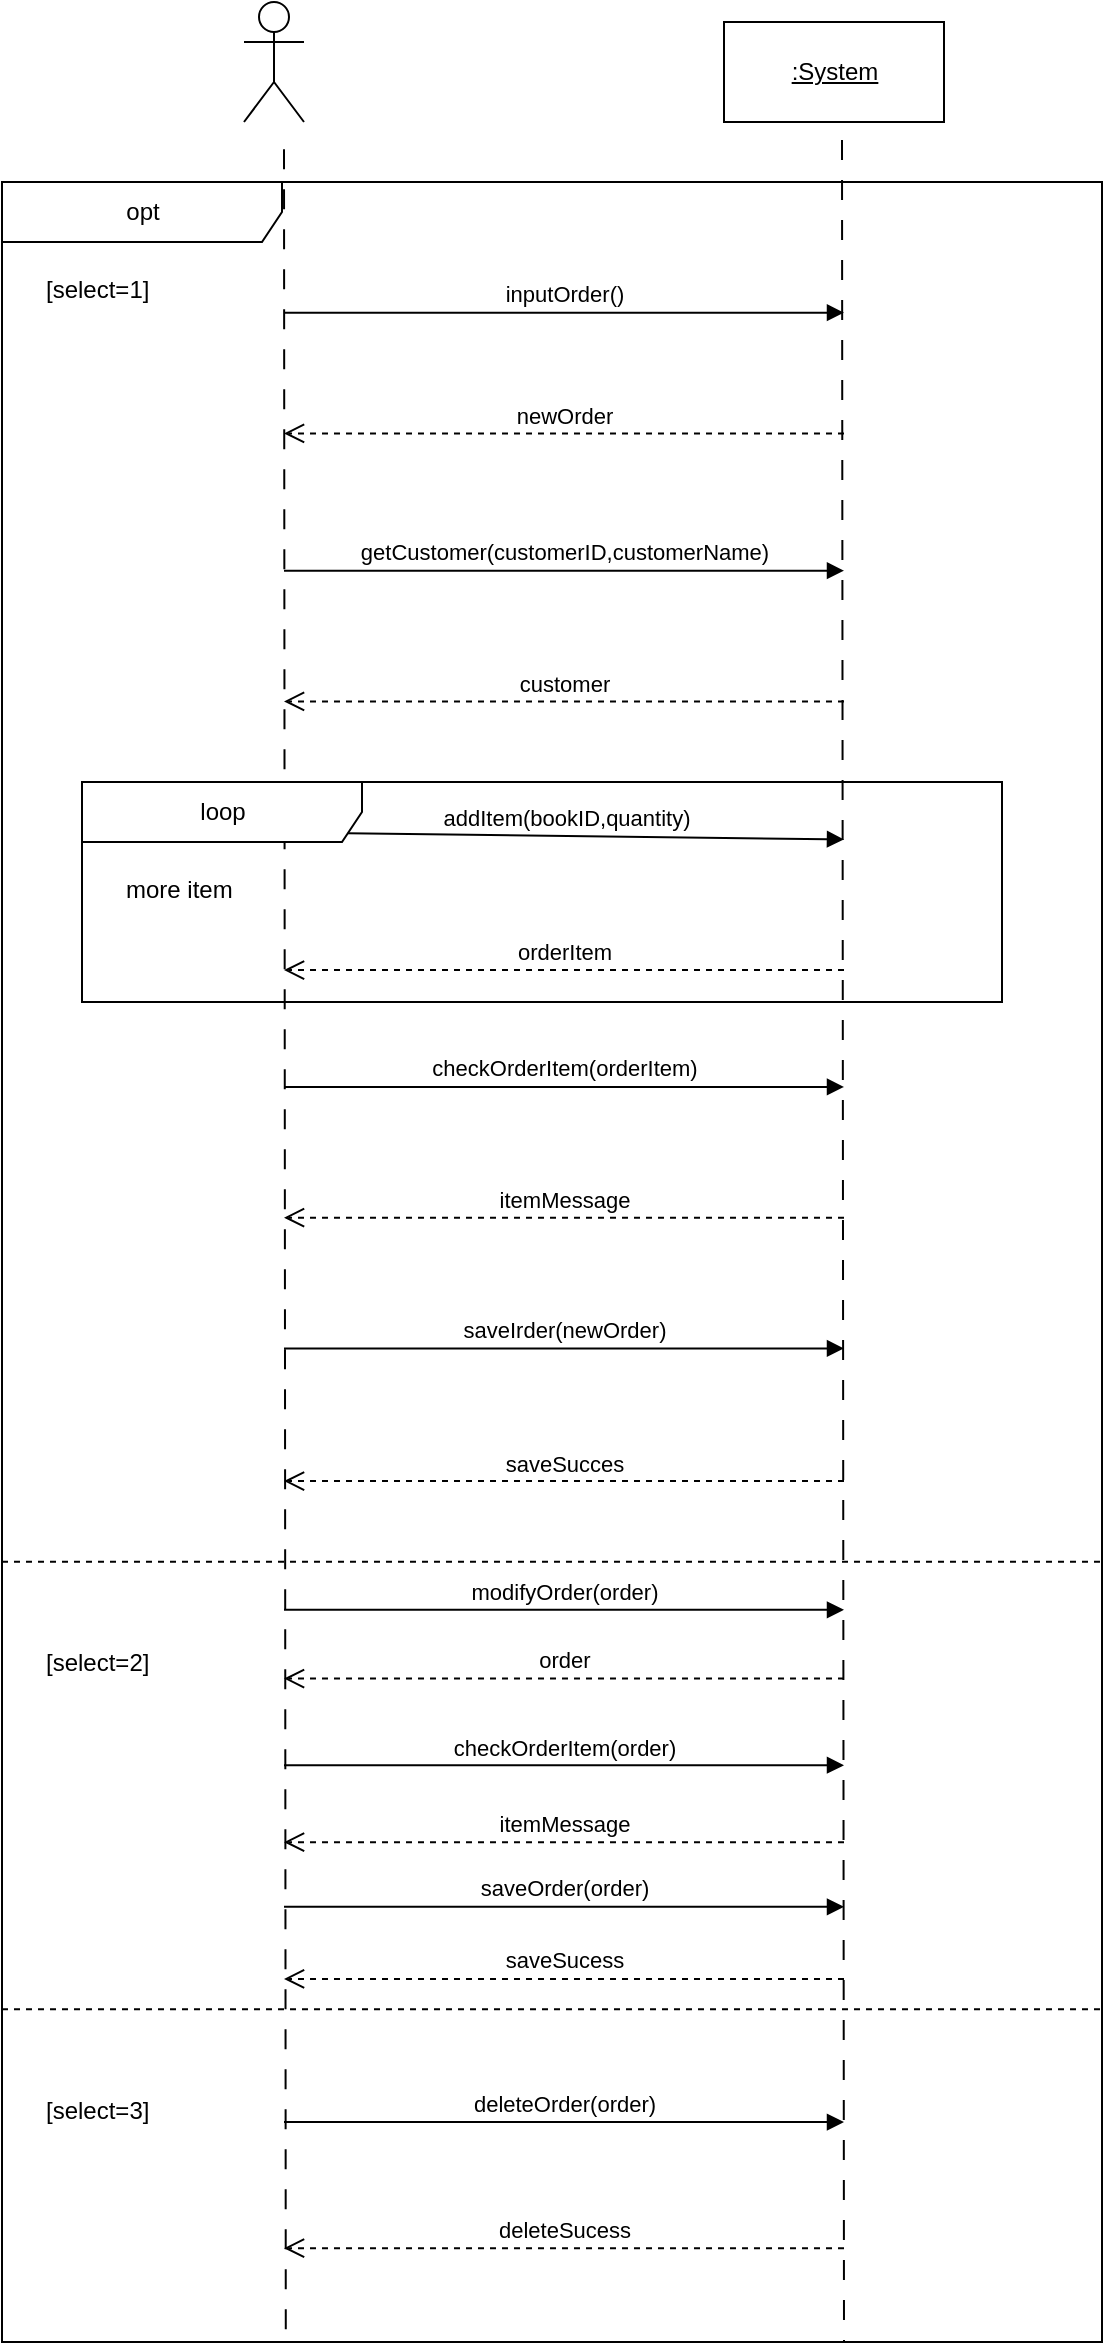 <mxfile version="18.0.6" type="device"><diagram id="DWQPSogugxH5tQCF4_ep" name="第1頁"><mxGraphModel dx="1422" dy="706" grid="1" gridSize="10" guides="1" tooltips="1" connect="1" arrows="1" fold="1" page="1" pageScale="1" pageWidth="827" pageHeight="1169" math="0" shadow="0"><root><mxCell id="0"/><mxCell id="1" parent="0"/><mxCell id="12" value="opt" style="shape=umlFrame;tabWidth=110;tabHeight=30;tabPosition=left;html=1;boundedLbl=1;labelInHeader=1;width=140;height=30;" parent="1" vertex="1"><mxGeometry x="139" y="180" width="550" height="1080" as="geometry"/></mxCell><mxCell id="13" value="[select=1]" style="text" parent="12" vertex="1"><mxGeometry width="100" height="20" relative="1" as="geometry"><mxPoint x="20" y="40" as="offset"/></mxGeometry></mxCell><mxCell id="14" value="[select=2]" style="line;strokeWidth=1;dashed=1;labelPosition=center;verticalLabelPosition=bottom;align=left;verticalAlign=top;spacingLeft=20;spacingTop=15;" parent="12" vertex="1"><mxGeometry y="668.329" width="550" height="43.2" as="geometry"/></mxCell><mxCell id="15" value="[select=3]" style="line;strokeWidth=1;dashed=1;labelPosition=center;verticalLabelPosition=bottom;align=left;verticalAlign=top;spacingLeft=20;spacingTop=15;" parent="12" vertex="1"><mxGeometry y="892.08" width="550" height="43.2" as="geometry"/></mxCell><mxCell id="17" value="" style="endArrow=none;startArrow=none;endFill=0;startFill=0;endSize=8;html=1;verticalAlign=bottom;dashed=1;labelBackgroundColor=none;dashPattern=10 10;entryX=0.258;entryY=1;entryDx=0;entryDy=0;entryPerimeter=0;" parent="12" edge="1" target="12"><mxGeometry width="160" relative="1" as="geometry"><mxPoint x="141" y="-16.339" as="sourcePoint"/><mxPoint x="141" y="1060" as="targetPoint"/></mxGeometry></mxCell><mxCell id="20" value="" style="endArrow=none;startArrow=none;endFill=0;startFill=0;endSize=8;html=1;verticalAlign=bottom;dashed=1;labelBackgroundColor=none;dashPattern=10 10;" parent="12" edge="1"><mxGeometry width="160" relative="1" as="geometry"><mxPoint x="420" y="-20.995" as="sourcePoint"/><mxPoint x="421" y="1080" as="targetPoint"/></mxGeometry></mxCell><mxCell id="22" value="inputOrder()" style="html=1;verticalAlign=bottom;endArrow=block;" parent="12" edge="1"><mxGeometry width="80" relative="1" as="geometry"><mxPoint x="141" y="65.356" as="sourcePoint"/><mxPoint x="421" y="65.356" as="targetPoint"/></mxGeometry></mxCell><mxCell id="23" value="newOrder" style="html=1;verticalAlign=bottom;endArrow=open;dashed=1;endSize=8;" parent="12" edge="1"><mxGeometry relative="1" as="geometry"><mxPoint x="421" y="125.711" as="sourcePoint"/><mxPoint x="141" y="125.711" as="targetPoint"/></mxGeometry></mxCell><mxCell id="24" value="getCustomer(customerID,customerName)" style="html=1;verticalAlign=bottom;endArrow=block;" parent="12" edge="1"><mxGeometry width="80" relative="1" as="geometry"><mxPoint x="141" y="194.334" as="sourcePoint"/><mxPoint x="421" y="194.334" as="targetPoint"/></mxGeometry></mxCell><mxCell id="25" value="customer" style="html=1;verticalAlign=bottom;endArrow=open;dashed=1;endSize=8;" parent="12" edge="1"><mxGeometry relative="1" as="geometry"><mxPoint x="421" y="259.69" as="sourcePoint"/><mxPoint x="141" y="259.69" as="targetPoint"/></mxGeometry></mxCell><mxCell id="26" value="addItem(bookID,quantity)" style="html=1;verticalAlign=bottom;endArrow=block;startArrow=none;exitX=0.222;exitY=0.23;exitDx=0;exitDy=0;exitPerimeter=0;" parent="12" source="42" edge="1"><mxGeometry width="80" relative="1" as="geometry"><mxPoint x="141" y="328.705" as="sourcePoint"/><mxPoint x="421" y="328.705" as="targetPoint"/></mxGeometry></mxCell><mxCell id="27" value="orderItem" style="html=1;verticalAlign=bottom;endArrow=open;dashed=1;endSize=8;" parent="12" edge="1"><mxGeometry relative="1" as="geometry"><mxPoint x="421" y="394.061" as="sourcePoint"/><mxPoint x="141" y="394.061" as="targetPoint"/></mxGeometry></mxCell><mxCell id="28" value="checkOrderItem(orderItem)" style="html=1;verticalAlign=bottom;endArrow=block;" parent="12" edge="1"><mxGeometry width="80" relative="1" as="geometry"><mxPoint x="141" y="452.489" as="sourcePoint"/><mxPoint x="421" y="452.489" as="targetPoint"/></mxGeometry></mxCell><mxCell id="29" value="itemMessage" style="html=1;verticalAlign=bottom;endArrow=open;dashed=1;endSize=8;" parent="12" edge="1"><mxGeometry relative="1" as="geometry"><mxPoint x="421" y="517.844" as="sourcePoint"/><mxPoint x="141" y="517.844" as="targetPoint"/></mxGeometry></mxCell><mxCell id="30" value="saveIrder(newOrder)" style="html=1;verticalAlign=bottom;endArrow=block;" parent="12" edge="1"><mxGeometry width="80" relative="1" as="geometry"><mxPoint x="141" y="583.2" as="sourcePoint"/><mxPoint x="421" y="583.2" as="targetPoint"/></mxGeometry></mxCell><mxCell id="31" value="saveSucces" style="html=1;verticalAlign=bottom;endArrow=open;dashed=1;endSize=8;" parent="12" edge="1"><mxGeometry relative="1" as="geometry"><mxPoint x="421" y="649.555" as="sourcePoint"/><mxPoint x="141" y="649.555" as="targetPoint"/></mxGeometry></mxCell><mxCell id="32" value="modifyOrder(order)" style="html=1;verticalAlign=bottom;endArrow=block;" parent="12" edge="1"><mxGeometry width="80" relative="1" as="geometry"><mxPoint x="141" y="713.911" as="sourcePoint"/><mxPoint x="421" y="713.911" as="targetPoint"/></mxGeometry></mxCell><mxCell id="33" value="order" style="html=1;verticalAlign=bottom;endArrow=open;dashed=1;endSize=8;" parent="12" edge="1"><mxGeometry relative="1" as="geometry"><mxPoint x="421" y="748.266" as="sourcePoint"/><mxPoint x="141" y="748.266" as="targetPoint"/></mxGeometry></mxCell><mxCell id="34" value="checkOrderItem(order)" style="html=1;verticalAlign=bottom;endArrow=block;" parent="12" edge="1"><mxGeometry width="80" relative="1" as="geometry"><mxPoint x="141" y="791.622" as="sourcePoint"/><mxPoint x="421" y="791.622" as="targetPoint"/></mxGeometry></mxCell><mxCell id="35" value="itemMessage" style="html=1;verticalAlign=bottom;endArrow=open;dashed=1;endSize=8;" parent="12" edge="1"><mxGeometry relative="1" as="geometry"><mxPoint x="421" y="830.076" as="sourcePoint"/><mxPoint x="141" y="830.076" as="targetPoint"/></mxGeometry></mxCell><mxCell id="38" value="saveOrder(order)" style="html=1;verticalAlign=bottom;endArrow=block;" parent="12" edge="1"><mxGeometry width="80" relative="1" as="geometry"><mxPoint x="141" y="862.385" as="sourcePoint"/><mxPoint x="421" y="862.385" as="targetPoint"/></mxGeometry></mxCell><mxCell id="39" value="saveSucess" style="html=1;verticalAlign=bottom;endArrow=open;dashed=1;endSize=8;" parent="12" edge="1"><mxGeometry relative="1" as="geometry"><mxPoint x="421" y="898.471" as="sourcePoint"/><mxPoint x="141" y="898.471" as="targetPoint"/></mxGeometry></mxCell><mxCell id="40" value="deleteOrder(order)" style="html=1;verticalAlign=bottom;endArrow=block;" parent="12" edge="1"><mxGeometry width="80" relative="1" as="geometry"><mxPoint x="141" y="970.005" as="sourcePoint"/><mxPoint x="421" y="970.005" as="targetPoint"/></mxGeometry></mxCell><mxCell id="41" value="deleteSucess" style="html=1;verticalAlign=bottom;endArrow=open;dashed=1;endSize=8;" parent="12" edge="1"><mxGeometry relative="1" as="geometry"><mxPoint x="421" y="1033.091" as="sourcePoint"/><mxPoint x="141" y="1033.091" as="targetPoint"/></mxGeometry></mxCell><mxCell id="42" value="loop" style="shape=umlFrame;tabWidth=110;tabHeight=30;tabPosition=left;html=1;boundedLbl=1;labelInHeader=1;width=140;height=30;" parent="12" vertex="1"><mxGeometry x="40" y="300" width="460" height="110" as="geometry"/></mxCell><mxCell id="43" value="more item" style="text" parent="42" vertex="1"><mxGeometry width="100" height="20" relative="1" as="geometry"><mxPoint x="20" y="40" as="offset"/></mxGeometry></mxCell><mxCell id="16" value="" style="shape=umlActor;verticalLabelPosition=bottom;verticalAlign=top;html=1;" parent="1" vertex="1"><mxGeometry x="260" y="90" width="30" height="60" as="geometry"/></mxCell><mxCell id="21" value="&lt;u&gt;:System&lt;/u&gt;" style="html=1;" parent="1" vertex="1"><mxGeometry x="500" y="100" width="110" height="50" as="geometry"/></mxCell></root></mxGraphModel></diagram></mxfile>